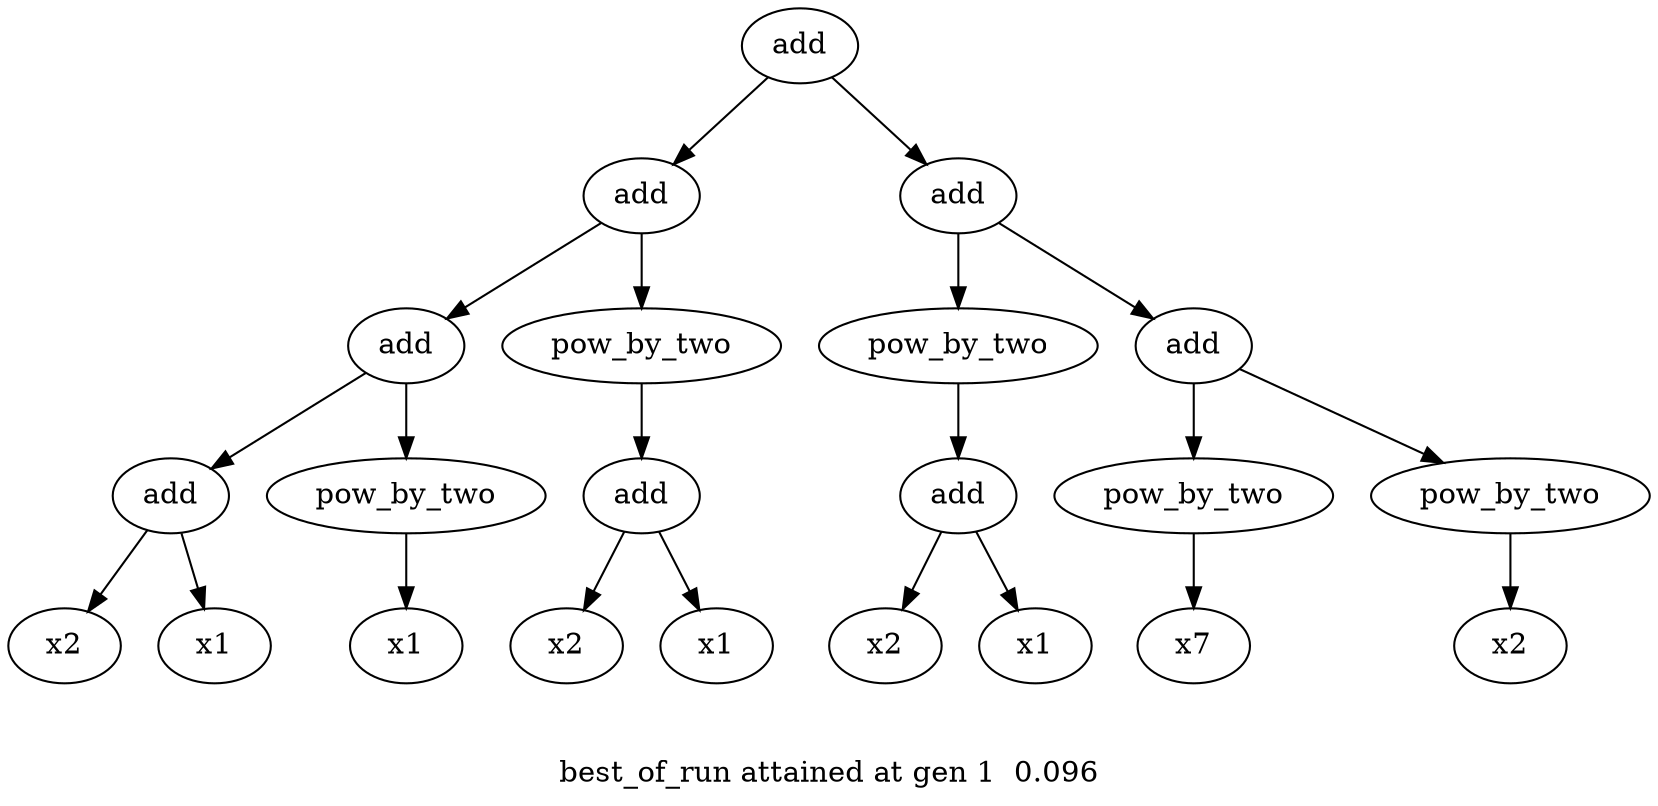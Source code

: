 digraph {
	graph [label="

best_of_run attained at gen 1  0.096"]
	0 [label=add]
	0 -> 1
	1 [label=add]
	1 -> 2
	2 [label=add]
	2 -> 3
	3 [label=add]
	3 -> 4
	4 [label=x2]
	3 -> 5
	5 [label=x1]
	2 -> 6
	6 [label=pow_by_two]
	6 -> 7
	7 [label=x1]
	1 -> 8
	8 [label=pow_by_two]
	8 -> 9
	9 [label=add]
	9 -> 10
	10 [label=x2]
	9 -> 11
	11 [label=x1]
	0 -> 12
	12 [label=add]
	12 -> 13
	13 [label=pow_by_two]
	13 -> 14
	14 [label=add]
	14 -> 15
	15 [label=x2]
	14 -> 16
	16 [label=x1]
	12 -> 17
	17 [label=add]
	17 -> 18
	18 [label=pow_by_two]
	18 -> 19
	19 [label=x7]
	17 -> 20
	20 [label=pow_by_two]
	20 -> 21
	21 [label=x2]
}
